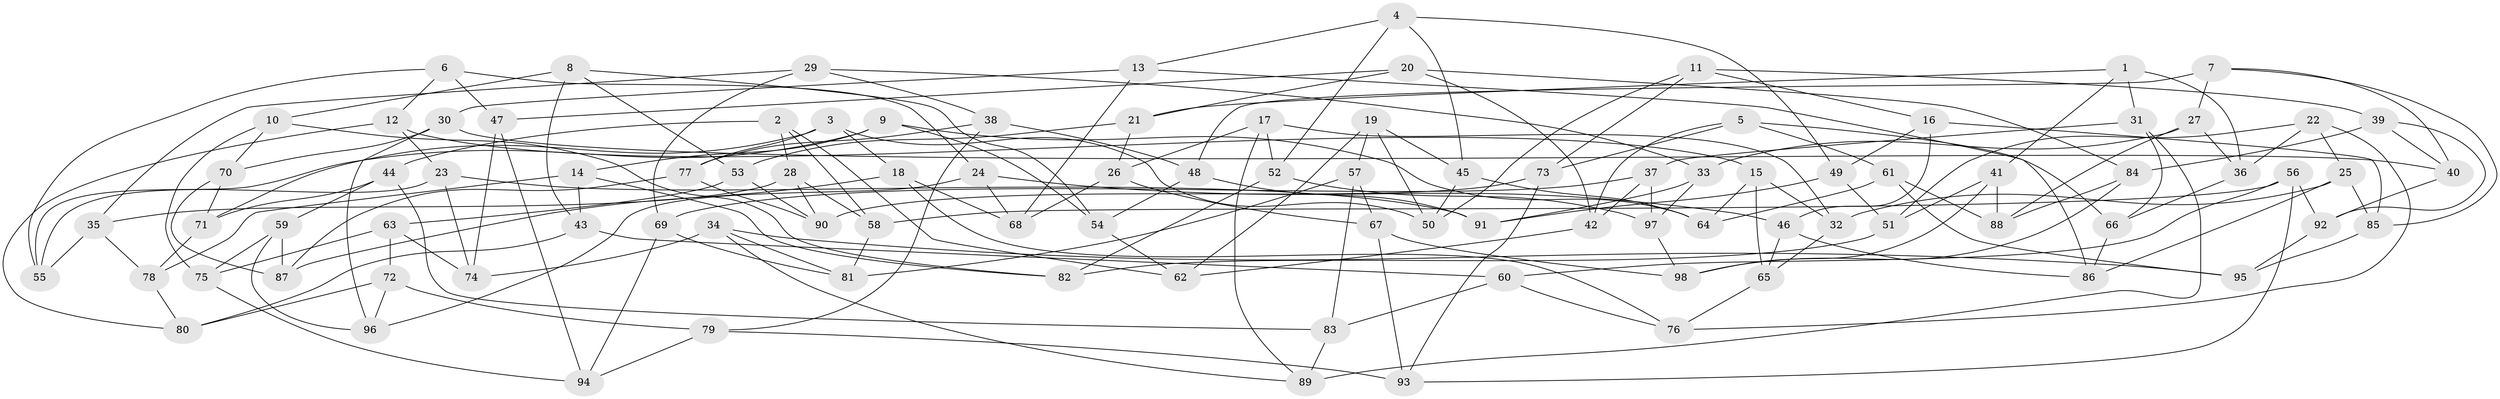 // coarse degree distribution, {6: 0.5254237288135594, 3: 0.03389830508474576, 4: 0.3050847457627119, 5: 0.13559322033898305}
// Generated by graph-tools (version 1.1) at 2025/42/03/06/25 10:42:25]
// undirected, 98 vertices, 196 edges
graph export_dot {
graph [start="1"]
  node [color=gray90,style=filled];
  1;
  2;
  3;
  4;
  5;
  6;
  7;
  8;
  9;
  10;
  11;
  12;
  13;
  14;
  15;
  16;
  17;
  18;
  19;
  20;
  21;
  22;
  23;
  24;
  25;
  26;
  27;
  28;
  29;
  30;
  31;
  32;
  33;
  34;
  35;
  36;
  37;
  38;
  39;
  40;
  41;
  42;
  43;
  44;
  45;
  46;
  47;
  48;
  49;
  50;
  51;
  52;
  53;
  54;
  55;
  56;
  57;
  58;
  59;
  60;
  61;
  62;
  63;
  64;
  65;
  66;
  67;
  68;
  69;
  70;
  71;
  72;
  73;
  74;
  75;
  76;
  77;
  78;
  79;
  80;
  81;
  82;
  83;
  84;
  85;
  86;
  87;
  88;
  89;
  90;
  91;
  92;
  93;
  94;
  95;
  96;
  97;
  98;
  1 -- 31;
  1 -- 41;
  1 -- 21;
  1 -- 36;
  2 -- 62;
  2 -- 58;
  2 -- 44;
  2 -- 28;
  3 -- 71;
  3 -- 50;
  3 -- 77;
  3 -- 18;
  4 -- 49;
  4 -- 52;
  4 -- 45;
  4 -- 13;
  5 -- 61;
  5 -- 73;
  5 -- 42;
  5 -- 66;
  6 -- 24;
  6 -- 47;
  6 -- 55;
  6 -- 12;
  7 -- 48;
  7 -- 85;
  7 -- 40;
  7 -- 27;
  8 -- 10;
  8 -- 43;
  8 -- 53;
  8 -- 54;
  9 -- 64;
  9 -- 14;
  9 -- 55;
  9 -- 54;
  10 -- 70;
  10 -- 75;
  10 -- 82;
  11 -- 39;
  11 -- 16;
  11 -- 50;
  11 -- 73;
  12 -- 15;
  12 -- 80;
  12 -- 23;
  13 -- 30;
  13 -- 68;
  13 -- 86;
  14 -- 78;
  14 -- 43;
  14 -- 82;
  15 -- 65;
  15 -- 32;
  15 -- 64;
  16 -- 49;
  16 -- 85;
  16 -- 46;
  17 -- 32;
  17 -- 52;
  17 -- 89;
  17 -- 26;
  18 -- 68;
  18 -- 87;
  18 -- 76;
  19 -- 45;
  19 -- 57;
  19 -- 62;
  19 -- 50;
  20 -- 21;
  20 -- 42;
  20 -- 84;
  20 -- 47;
  21 -- 53;
  21 -- 26;
  22 -- 25;
  22 -- 36;
  22 -- 76;
  22 -- 51;
  23 -- 55;
  23 -- 74;
  23 -- 91;
  24 -- 68;
  24 -- 96;
  24 -- 46;
  25 -- 85;
  25 -- 86;
  25 -- 32;
  26 -- 68;
  26 -- 67;
  27 -- 33;
  27 -- 36;
  27 -- 88;
  28 -- 90;
  28 -- 35;
  28 -- 58;
  29 -- 69;
  29 -- 38;
  29 -- 35;
  29 -- 33;
  30 -- 40;
  30 -- 70;
  30 -- 96;
  31 -- 89;
  31 -- 37;
  31 -- 66;
  32 -- 65;
  33 -- 97;
  33 -- 91;
  34 -- 89;
  34 -- 95;
  34 -- 81;
  34 -- 74;
  35 -- 78;
  35 -- 55;
  36 -- 66;
  37 -- 97;
  37 -- 42;
  37 -- 69;
  38 -- 48;
  38 -- 77;
  38 -- 79;
  39 -- 40;
  39 -- 92;
  39 -- 84;
  40 -- 92;
  41 -- 98;
  41 -- 51;
  41 -- 88;
  42 -- 62;
  43 -- 60;
  43 -- 80;
  44 -- 59;
  44 -- 71;
  44 -- 83;
  45 -- 50;
  45 -- 64;
  46 -- 86;
  46 -- 65;
  47 -- 94;
  47 -- 74;
  48 -- 91;
  48 -- 54;
  49 -- 91;
  49 -- 51;
  51 -- 82;
  52 -- 97;
  52 -- 82;
  53 -- 63;
  53 -- 90;
  54 -- 62;
  56 -- 92;
  56 -- 93;
  56 -- 58;
  56 -- 60;
  57 -- 83;
  57 -- 81;
  57 -- 67;
  58 -- 81;
  59 -- 75;
  59 -- 87;
  59 -- 96;
  60 -- 83;
  60 -- 76;
  61 -- 64;
  61 -- 88;
  61 -- 95;
  63 -- 74;
  63 -- 72;
  63 -- 75;
  65 -- 76;
  66 -- 86;
  67 -- 98;
  67 -- 93;
  69 -- 81;
  69 -- 94;
  70 -- 87;
  70 -- 71;
  71 -- 78;
  72 -- 80;
  72 -- 96;
  72 -- 79;
  73 -- 93;
  73 -- 90;
  75 -- 94;
  77 -- 90;
  77 -- 87;
  78 -- 80;
  79 -- 93;
  79 -- 94;
  83 -- 89;
  84 -- 98;
  84 -- 88;
  85 -- 95;
  92 -- 95;
  97 -- 98;
}
